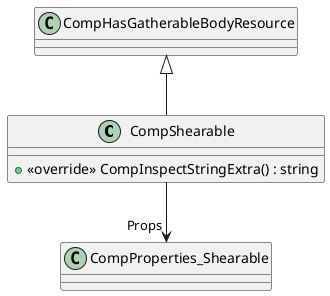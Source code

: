 @startuml
class CompShearable {
    + <<override>> CompInspectStringExtra() : string
}
CompHasGatherableBodyResource <|-- CompShearable
CompShearable --> "Props" CompProperties_Shearable
@enduml
